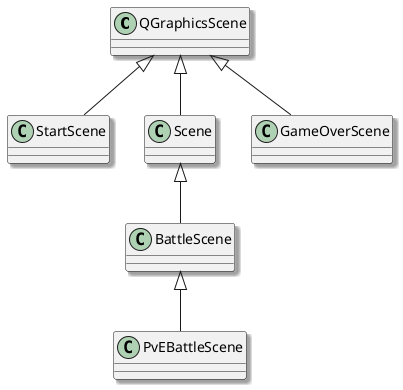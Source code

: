 @startuml

skinparam shadowing true

QGraphicsScene <|-- StartScene

QGraphicsScene <|-- Scene
Scene <|-- BattleScene
BattleScene <|-- PvEBattleScene

QGraphicsScene <|-- GameOverScene

@enduml
